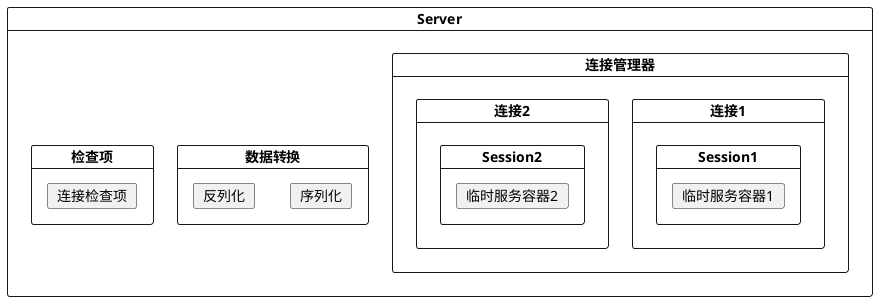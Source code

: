 @startuml

card Server {
    card 连接管理器 {
        card 连接1 {
            card Session1 {
                card 临时服务容器1
            }
        }
        card 连接2 {
            card Session2 {
                card 临时服务容器2
            }
        }
    }

    card 数据转换 {
        card 序列化
        card 反列化
    }

    card 检查项 {
        card 连接检查项 {

        }
    }

}

@enduml